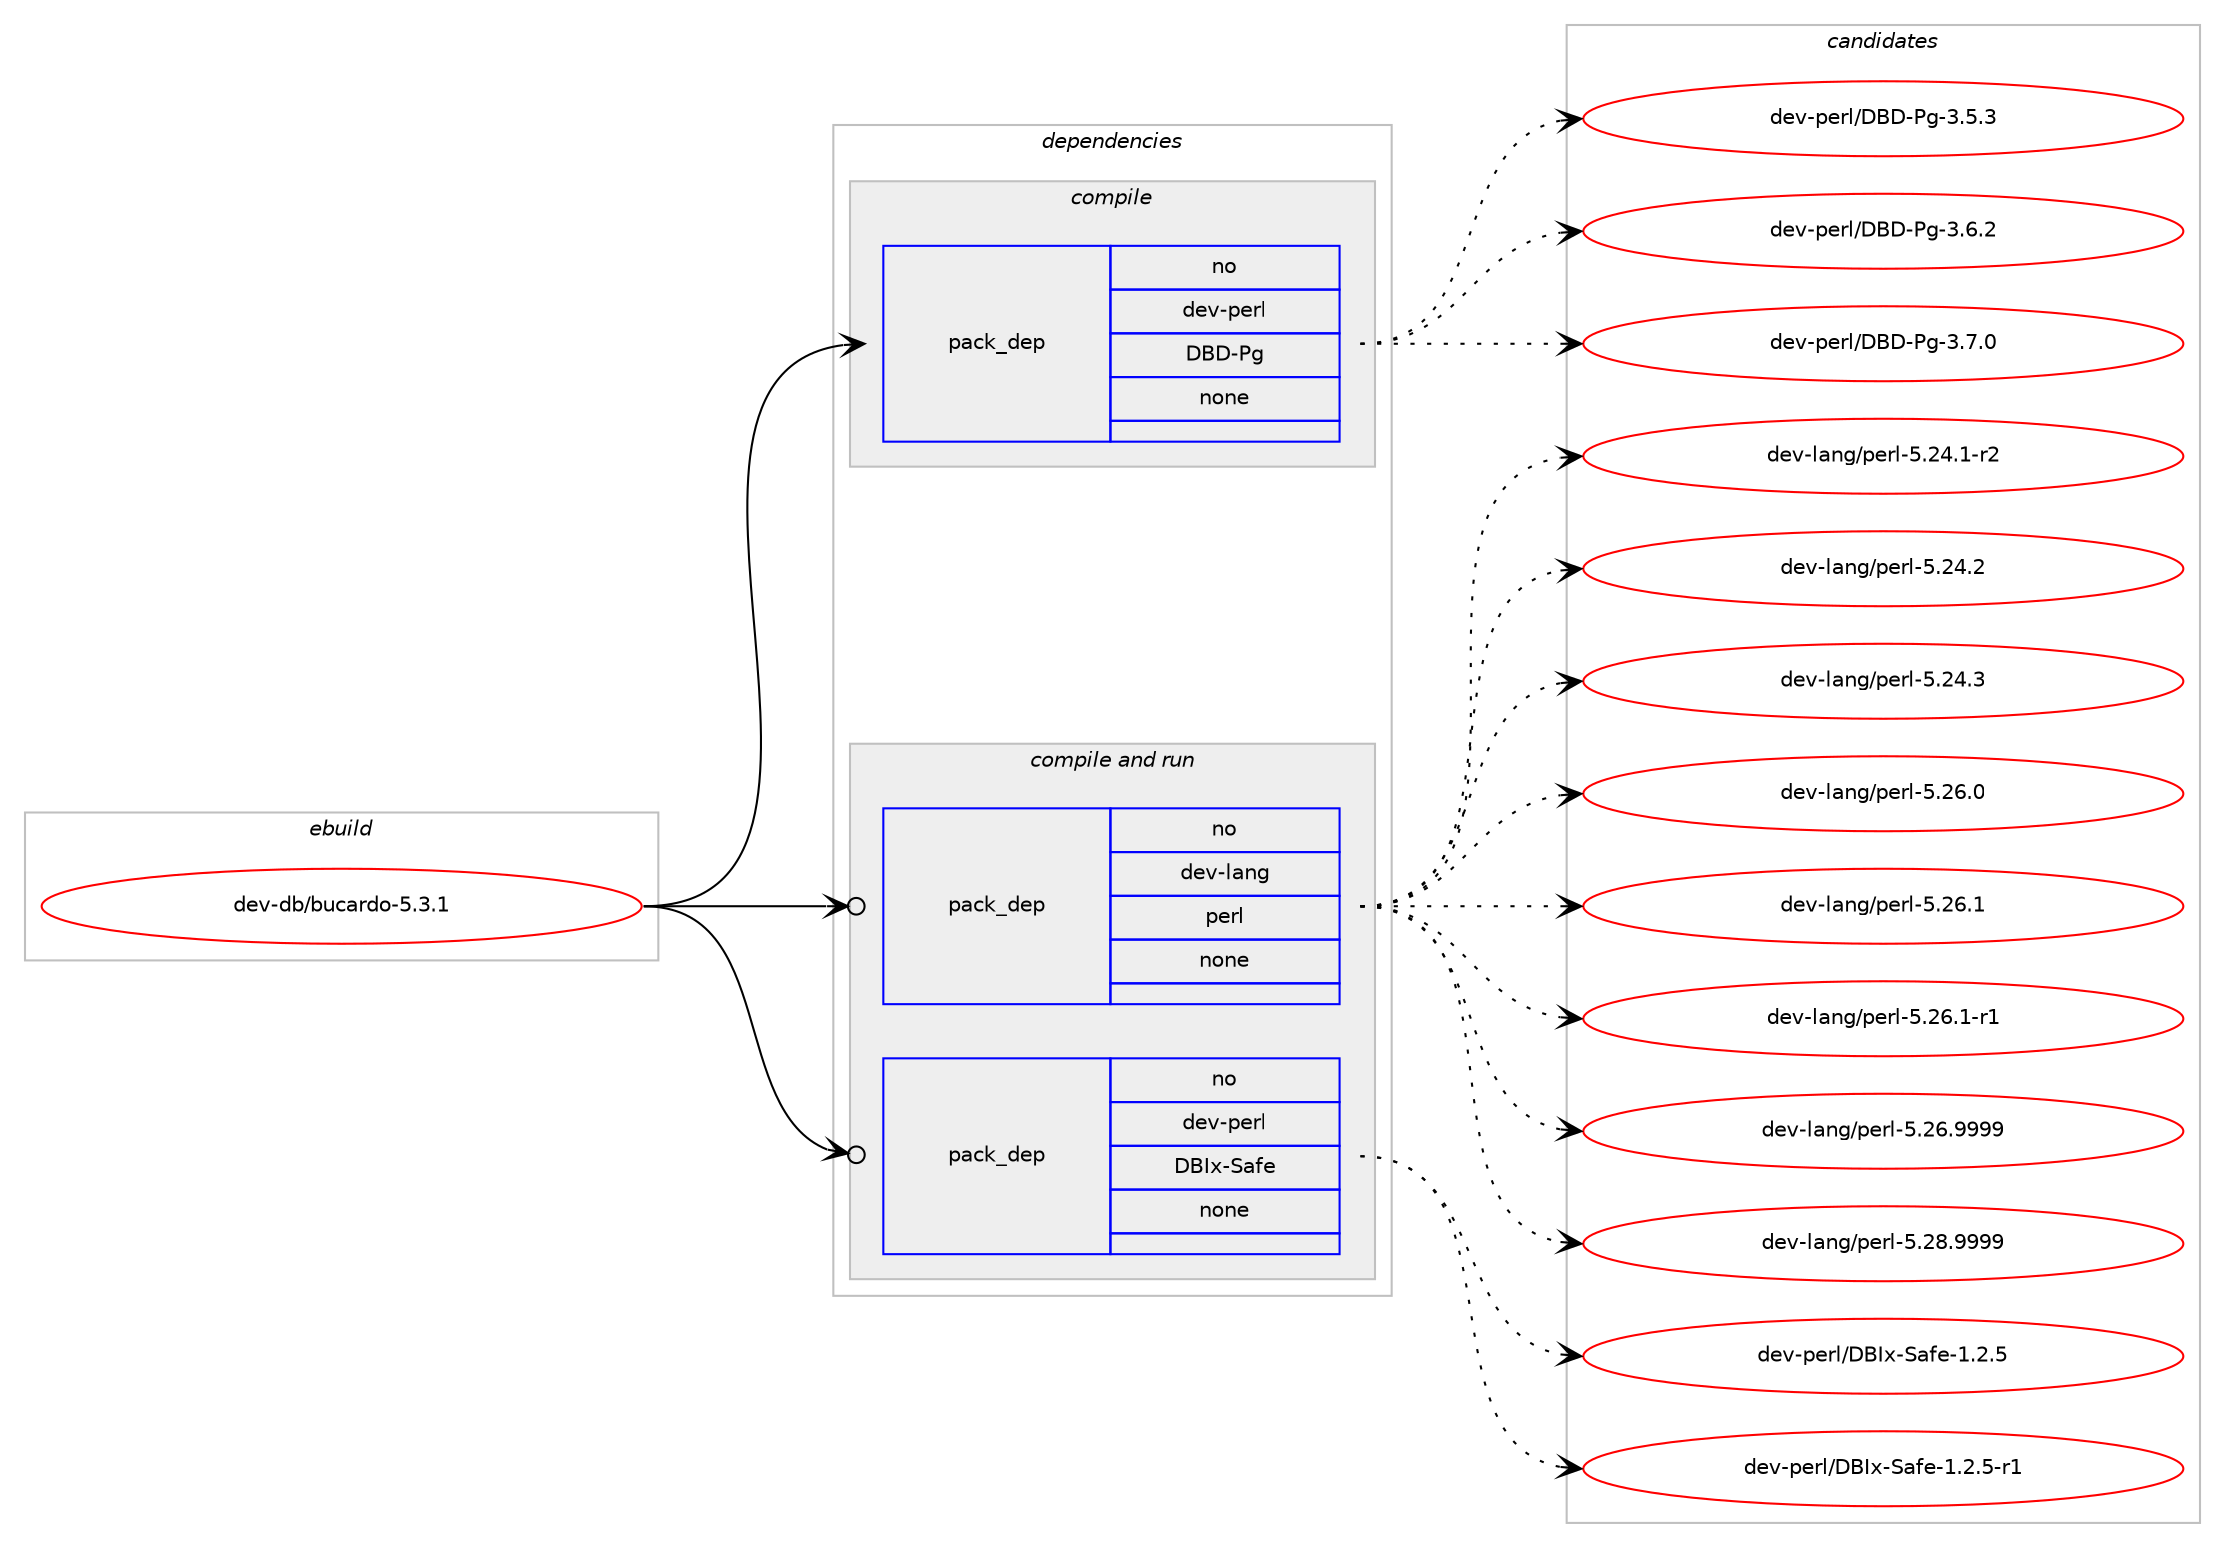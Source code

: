 digraph prolog {

# *************
# Graph options
# *************

newrank=true;
concentrate=true;
compound=true;
graph [rankdir=LR,fontname=Helvetica,fontsize=10,ranksep=1.5];#, ranksep=2.5, nodesep=0.2];
edge  [arrowhead=vee];
node  [fontname=Helvetica,fontsize=10];

# **********
# The ebuild
# **********

subgraph cluster_leftcol {
color=gray;
rank=same;
label=<<i>ebuild</i>>;
id [label="dev-db/bucardo-5.3.1", color=red, width=4, href="../dev-db/bucardo-5.3.1.svg"];
}

# ****************
# The dependencies
# ****************

subgraph cluster_midcol {
color=gray;
label=<<i>dependencies</i>>;
subgraph cluster_compile {
fillcolor="#eeeeee";
style=filled;
label=<<i>compile</i>>;
subgraph pack48761 {
dependency66125 [label=<<TABLE BORDER="0" CELLBORDER="1" CELLSPACING="0" CELLPADDING="4" WIDTH="220"><TR><TD ROWSPAN="6" CELLPADDING="30">pack_dep</TD></TR><TR><TD WIDTH="110">no</TD></TR><TR><TD>dev-perl</TD></TR><TR><TD>DBD-Pg</TD></TR><TR><TD>none</TD></TR><TR><TD></TD></TR></TABLE>>, shape=none, color=blue];
}
id:e -> dependency66125:w [weight=20,style="solid",arrowhead="vee"];
}
subgraph cluster_compileandrun {
fillcolor="#eeeeee";
style=filled;
label=<<i>compile and run</i>>;
subgraph pack48762 {
dependency66126 [label=<<TABLE BORDER="0" CELLBORDER="1" CELLSPACING="0" CELLPADDING="4" WIDTH="220"><TR><TD ROWSPAN="6" CELLPADDING="30">pack_dep</TD></TR><TR><TD WIDTH="110">no</TD></TR><TR><TD>dev-lang</TD></TR><TR><TD>perl</TD></TR><TR><TD>none</TD></TR><TR><TD></TD></TR></TABLE>>, shape=none, color=blue];
}
id:e -> dependency66126:w [weight=20,style="solid",arrowhead="odotvee"];
subgraph pack48763 {
dependency66127 [label=<<TABLE BORDER="0" CELLBORDER="1" CELLSPACING="0" CELLPADDING="4" WIDTH="220"><TR><TD ROWSPAN="6" CELLPADDING="30">pack_dep</TD></TR><TR><TD WIDTH="110">no</TD></TR><TR><TD>dev-perl</TD></TR><TR><TD>DBIx-Safe</TD></TR><TR><TD>none</TD></TR><TR><TD></TD></TR></TABLE>>, shape=none, color=blue];
}
id:e -> dependency66127:w [weight=20,style="solid",arrowhead="odotvee"];
}
subgraph cluster_run {
fillcolor="#eeeeee";
style=filled;
label=<<i>run</i>>;
}
}

# **************
# The candidates
# **************

subgraph cluster_choices {
rank=same;
color=gray;
label=<<i>candidates</i>>;

subgraph choice48761 {
color=black;
nodesep=1;
choice10010111845112101114108476866684580103455146534651 [label="dev-perl/DBD-Pg-3.5.3", color=red, width=4,href="../dev-perl/DBD-Pg-3.5.3.svg"];
choice10010111845112101114108476866684580103455146544650 [label="dev-perl/DBD-Pg-3.6.2", color=red, width=4,href="../dev-perl/DBD-Pg-3.6.2.svg"];
choice10010111845112101114108476866684580103455146554648 [label="dev-perl/DBD-Pg-3.7.0", color=red, width=4,href="../dev-perl/DBD-Pg-3.7.0.svg"];
dependency66125:e -> choice10010111845112101114108476866684580103455146534651:w [style=dotted,weight="100"];
dependency66125:e -> choice10010111845112101114108476866684580103455146544650:w [style=dotted,weight="100"];
dependency66125:e -> choice10010111845112101114108476866684580103455146554648:w [style=dotted,weight="100"];
}
subgraph choice48762 {
color=black;
nodesep=1;
choice100101118451089711010347112101114108455346505246494511450 [label="dev-lang/perl-5.24.1-r2", color=red, width=4,href="../dev-lang/perl-5.24.1-r2.svg"];
choice10010111845108971101034711210111410845534650524650 [label="dev-lang/perl-5.24.2", color=red, width=4,href="../dev-lang/perl-5.24.2.svg"];
choice10010111845108971101034711210111410845534650524651 [label="dev-lang/perl-5.24.3", color=red, width=4,href="../dev-lang/perl-5.24.3.svg"];
choice10010111845108971101034711210111410845534650544648 [label="dev-lang/perl-5.26.0", color=red, width=4,href="../dev-lang/perl-5.26.0.svg"];
choice10010111845108971101034711210111410845534650544649 [label="dev-lang/perl-5.26.1", color=red, width=4,href="../dev-lang/perl-5.26.1.svg"];
choice100101118451089711010347112101114108455346505446494511449 [label="dev-lang/perl-5.26.1-r1", color=red, width=4,href="../dev-lang/perl-5.26.1-r1.svg"];
choice10010111845108971101034711210111410845534650544657575757 [label="dev-lang/perl-5.26.9999", color=red, width=4,href="../dev-lang/perl-5.26.9999.svg"];
choice10010111845108971101034711210111410845534650564657575757 [label="dev-lang/perl-5.28.9999", color=red, width=4,href="../dev-lang/perl-5.28.9999.svg"];
dependency66126:e -> choice100101118451089711010347112101114108455346505246494511450:w [style=dotted,weight="100"];
dependency66126:e -> choice10010111845108971101034711210111410845534650524650:w [style=dotted,weight="100"];
dependency66126:e -> choice10010111845108971101034711210111410845534650524651:w [style=dotted,weight="100"];
dependency66126:e -> choice10010111845108971101034711210111410845534650544648:w [style=dotted,weight="100"];
dependency66126:e -> choice10010111845108971101034711210111410845534650544649:w [style=dotted,weight="100"];
dependency66126:e -> choice100101118451089711010347112101114108455346505446494511449:w [style=dotted,weight="100"];
dependency66126:e -> choice10010111845108971101034711210111410845534650544657575757:w [style=dotted,weight="100"];
dependency66126:e -> choice10010111845108971101034711210111410845534650564657575757:w [style=dotted,weight="100"];
}
subgraph choice48763 {
color=black;
nodesep=1;
choice1001011184511210111410847686673120458397102101454946504653 [label="dev-perl/DBIx-Safe-1.2.5", color=red, width=4,href="../dev-perl/DBIx-Safe-1.2.5.svg"];
choice10010111845112101114108476866731204583971021014549465046534511449 [label="dev-perl/DBIx-Safe-1.2.5-r1", color=red, width=4,href="../dev-perl/DBIx-Safe-1.2.5-r1.svg"];
dependency66127:e -> choice1001011184511210111410847686673120458397102101454946504653:w [style=dotted,weight="100"];
dependency66127:e -> choice10010111845112101114108476866731204583971021014549465046534511449:w [style=dotted,weight="100"];
}
}

}
